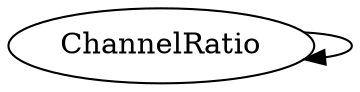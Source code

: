 /* Created by mdot for Matlab */
digraph m2html {
  ChannelRatio -> ChannelRatio;

  ChannelRatio [URL="ChannelRatio.html"];
}